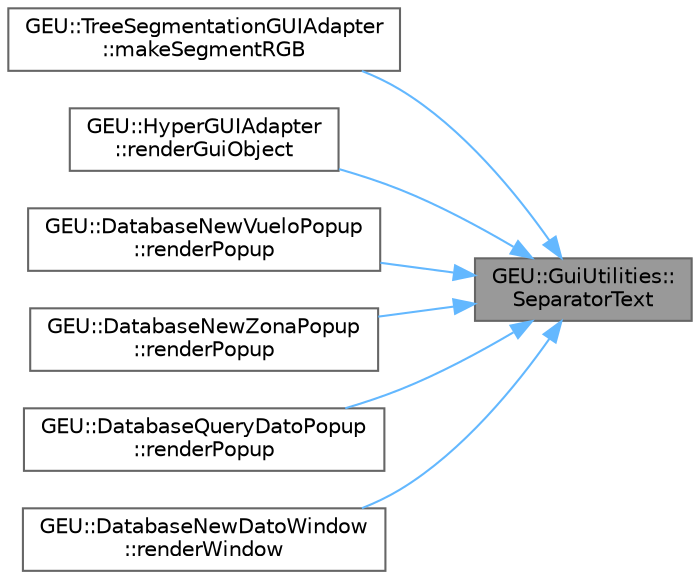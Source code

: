 digraph "GEU::GuiUtilities::SeparatorText"
{
 // LATEX_PDF_SIZE
  bgcolor="transparent";
  edge [fontname=Helvetica,fontsize=10,labelfontname=Helvetica,labelfontsize=10];
  node [fontname=Helvetica,fontsize=10,shape=box,height=0.2,width=0.4];
  rankdir="RL";
  Node1 [id="Node000001",label="GEU::GuiUtilities::\lSeparatorText",height=0.2,width=0.4,color="gray40", fillcolor="grey60", style="filled", fontcolor="black",tooltip=" "];
  Node1 -> Node2 [id="edge1_Node000001_Node000002",dir="back",color="steelblue1",style="solid",tooltip=" "];
  Node2 [id="Node000002",label="GEU::TreeSegmentationGUIAdapter\l::makeSegmentRGB",height=0.2,width=0.4,color="grey40", fillcolor="white", style="filled",URL="$d6/d00/class_g_e_u_1_1_tree_segmentation_g_u_i_adapter.html#a3a7863aebeca9d057ee765e52cce3dc0",tooltip=" "];
  Node1 -> Node3 [id="edge2_Node000001_Node000003",dir="back",color="steelblue1",style="solid",tooltip=" "];
  Node3 [id="Node000003",label="GEU::HyperGUIAdapter\l::renderGuiObject",height=0.2,width=0.4,color="grey40", fillcolor="white", style="filled",URL="$d7/d03/class_g_e_u_1_1_hyper_g_u_i_adapter.html#a2d0ac3a4a73bd1a00f99bc0575951c9c",tooltip="Custom module GUI window contents."];
  Node1 -> Node4 [id="edge3_Node000001_Node000004",dir="back",color="steelblue1",style="solid",tooltip=" "];
  Node4 [id="Node000004",label="GEU::DatabaseNewVueloPopup\l::renderPopup",height=0.2,width=0.4,color="grey40", fillcolor="white", style="filled",URL="$db/d06/class_g_e_u_1_1_database_new_vuelo_popup.html#ac1b98a11d860c6c9fe497bdcaa689d79",tooltip="Renders the popup and its contents."];
  Node1 -> Node5 [id="edge4_Node000001_Node000005",dir="back",color="steelblue1",style="solid",tooltip=" "];
  Node5 [id="Node000005",label="GEU::DatabaseNewZonaPopup\l::renderPopup",height=0.2,width=0.4,color="grey40", fillcolor="white", style="filled",URL="$df/d01/class_g_e_u_1_1_database_new_zona_popup.html#a12c7cda56d74fc9f5f7f35b32382040f",tooltip="Renders the popup and its contents."];
  Node1 -> Node6 [id="edge5_Node000001_Node000006",dir="back",color="steelblue1",style="solid",tooltip=" "];
  Node6 [id="Node000006",label="GEU::DatabaseQueryDatoPopup\l::renderPopup",height=0.2,width=0.4,color="grey40", fillcolor="white", style="filled",URL="$dc/d00/class_g_e_u_1_1_database_query_dato_popup.html#a6b45f3f4957a46091ab0d75b9600a56d",tooltip="Renders the popup and its contents."];
  Node1 -> Node7 [id="edge6_Node000001_Node000007",dir="back",color="steelblue1",style="solid",tooltip=" "];
  Node7 [id="Node000007",label="GEU::DatabaseNewDatoWindow\l::renderWindow",height=0.2,width=0.4,color="grey40", fillcolor="white", style="filled",URL="$d2/d05/class_g_e_u_1_1_database_new_dato_window.html#ae07f0a25c9ecb584624ce7bf67bc48cb",tooltip="Renders the window and contents."];
}
